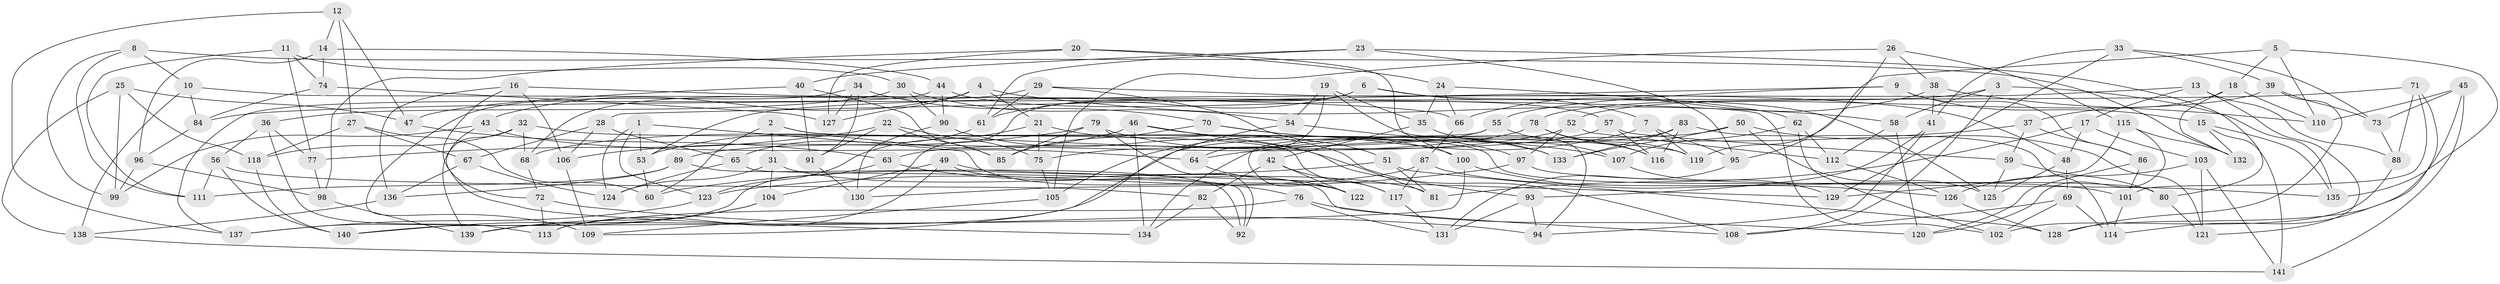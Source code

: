 // coarse degree distribution, {4: 0.15492957746478872, 5: 0.18309859154929578, 6: 0.5211267605633803, 3: 0.04225352112676056, 7: 0.056338028169014086, 8: 0.04225352112676056}
// Generated by graph-tools (version 1.1) at 2025/38/03/04/25 23:38:08]
// undirected, 141 vertices, 282 edges
graph export_dot {
  node [color=gray90,style=filled];
  1;
  2;
  3;
  4;
  5;
  6;
  7;
  8;
  9;
  10;
  11;
  12;
  13;
  14;
  15;
  16;
  17;
  18;
  19;
  20;
  21;
  22;
  23;
  24;
  25;
  26;
  27;
  28;
  29;
  30;
  31;
  32;
  33;
  34;
  35;
  36;
  37;
  38;
  39;
  40;
  41;
  42;
  43;
  44;
  45;
  46;
  47;
  48;
  49;
  50;
  51;
  52;
  53;
  54;
  55;
  56;
  57;
  58;
  59;
  60;
  61;
  62;
  63;
  64;
  65;
  66;
  67;
  68;
  69;
  70;
  71;
  72;
  73;
  74;
  75;
  76;
  77;
  78;
  79;
  80;
  81;
  82;
  83;
  84;
  85;
  86;
  87;
  88;
  89;
  90;
  91;
  92;
  93;
  94;
  95;
  96;
  97;
  98;
  99;
  100;
  101;
  102;
  103;
  104;
  105;
  106;
  107;
  108;
  109;
  110;
  111;
  112;
  113;
  114;
  115;
  116;
  117;
  118;
  119;
  120;
  121;
  122;
  123;
  124;
  125;
  126;
  127;
  128;
  129;
  130;
  131;
  132;
  133;
  134;
  135;
  136;
  137;
  138;
  139;
  140;
  141;
  1 -- 123;
  1 -- 124;
  1 -- 122;
  1 -- 53;
  2 -- 80;
  2 -- 31;
  2 -- 60;
  2 -- 117;
  3 -- 58;
  3 -- 78;
  3 -- 108;
  3 -- 135;
  4 -- 21;
  4 -- 58;
  4 -- 127;
  4 -- 43;
  5 -- 135;
  5 -- 119;
  5 -- 18;
  5 -- 110;
  6 -- 125;
  6 -- 7;
  6 -- 130;
  6 -- 61;
  7 -- 95;
  7 -- 119;
  7 -- 105;
  8 -- 10;
  8 -- 132;
  8 -- 111;
  8 -- 99;
  9 -- 55;
  9 -- 86;
  9 -- 28;
  9 -- 15;
  10 -- 138;
  10 -- 102;
  10 -- 84;
  11 -- 30;
  11 -- 111;
  11 -- 74;
  11 -- 77;
  12 -- 14;
  12 -- 47;
  12 -- 27;
  12 -- 137;
  13 -- 88;
  13 -- 53;
  13 -- 121;
  13 -- 17;
  14 -- 44;
  14 -- 96;
  14 -- 74;
  15 -- 141;
  15 -- 135;
  15 -- 132;
  16 -- 72;
  16 -- 136;
  16 -- 66;
  16 -- 106;
  17 -- 81;
  17 -- 48;
  17 -- 103;
  18 -- 110;
  18 -- 132;
  18 -- 37;
  19 -- 35;
  19 -- 54;
  19 -- 94;
  19 -- 64;
  20 -- 98;
  20 -- 100;
  20 -- 24;
  20 -- 127;
  21 -- 108;
  21 -- 123;
  21 -- 75;
  22 -- 85;
  22 -- 77;
  22 -- 75;
  22 -- 91;
  23 -- 40;
  23 -- 80;
  23 -- 95;
  23 -- 61;
  24 -- 35;
  24 -- 62;
  24 -- 66;
  25 -- 138;
  25 -- 118;
  25 -- 47;
  25 -- 99;
  26 -- 115;
  26 -- 38;
  26 -- 95;
  26 -- 105;
  27 -- 67;
  27 -- 60;
  27 -- 118;
  28 -- 65;
  28 -- 67;
  28 -- 106;
  29 -- 61;
  29 -- 48;
  29 -- 51;
  29 -- 68;
  30 -- 90;
  30 -- 54;
  30 -- 36;
  31 -- 124;
  31 -- 81;
  31 -- 104;
  32 -- 139;
  32 -- 118;
  32 -- 68;
  32 -- 119;
  33 -- 73;
  33 -- 39;
  33 -- 41;
  33 -- 129;
  34 -- 109;
  34 -- 127;
  34 -- 70;
  34 -- 91;
  35 -- 42;
  35 -- 107;
  36 -- 77;
  36 -- 113;
  36 -- 56;
  37 -- 64;
  37 -- 59;
  37 -- 86;
  38 -- 110;
  38 -- 66;
  38 -- 41;
  39 -- 52;
  39 -- 128;
  39 -- 73;
  40 -- 47;
  40 -- 85;
  40 -- 91;
  41 -- 93;
  41 -- 94;
  42 -- 117;
  42 -- 82;
  42 -- 122;
  43 -- 134;
  43 -- 99;
  43 -- 64;
  44 -- 137;
  44 -- 57;
  44 -- 90;
  45 -- 128;
  45 -- 73;
  45 -- 110;
  45 -- 141;
  46 -- 100;
  46 -- 81;
  46 -- 134;
  46 -- 53;
  47 -- 63;
  48 -- 125;
  48 -- 69;
  49 -- 104;
  49 -- 129;
  49 -- 113;
  49 -- 108;
  50 -- 133;
  50 -- 134;
  50 -- 121;
  50 -- 125;
  51 -- 128;
  51 -- 81;
  51 -- 60;
  52 -- 68;
  52 -- 97;
  52 -- 112;
  53 -- 60;
  54 -- 133;
  54 -- 109;
  55 -- 75;
  55 -- 116;
  55 -- 122;
  56 -- 140;
  56 -- 111;
  56 -- 82;
  57 -- 116;
  57 -- 63;
  57 -- 59;
  58 -- 120;
  58 -- 112;
  59 -- 125;
  59 -- 80;
  61 -- 65;
  62 -- 107;
  62 -- 102;
  62 -- 112;
  63 -- 76;
  63 -- 137;
  64 -- 122;
  65 -- 124;
  65 -- 92;
  66 -- 87;
  67 -- 136;
  67 -- 124;
  68 -- 72;
  69 -- 114;
  69 -- 102;
  69 -- 108;
  70 -- 97;
  70 -- 85;
  70 -- 107;
  71 -- 84;
  71 -- 88;
  71 -- 101;
  71 -- 114;
  72 -- 94;
  72 -- 113;
  73 -- 88;
  74 -- 127;
  74 -- 84;
  75 -- 105;
  76 -- 131;
  76 -- 120;
  76 -- 113;
  77 -- 98;
  78 -- 116;
  78 -- 119;
  78 -- 89;
  79 -- 133;
  79 -- 85;
  79 -- 92;
  79 -- 106;
  80 -- 121;
  82 -- 92;
  82 -- 134;
  83 -- 139;
  83 -- 116;
  83 -- 114;
  83 -- 133;
  84 -- 96;
  86 -- 101;
  86 -- 120;
  87 -- 117;
  87 -- 130;
  87 -- 101;
  88 -- 102;
  89 -- 92;
  89 -- 111;
  89 -- 136;
  90 -- 130;
  90 -- 93;
  91 -- 130;
  93 -- 94;
  93 -- 131;
  95 -- 131;
  96 -- 99;
  96 -- 98;
  97 -- 135;
  97 -- 123;
  98 -- 139;
  100 -- 140;
  100 -- 126;
  101 -- 114;
  103 -- 126;
  103 -- 141;
  103 -- 121;
  104 -- 139;
  104 -- 140;
  105 -- 109;
  106 -- 109;
  107 -- 129;
  112 -- 126;
  115 -- 120;
  115 -- 129;
  115 -- 132;
  117 -- 131;
  118 -- 140;
  123 -- 137;
  126 -- 128;
  136 -- 138;
  138 -- 141;
}
